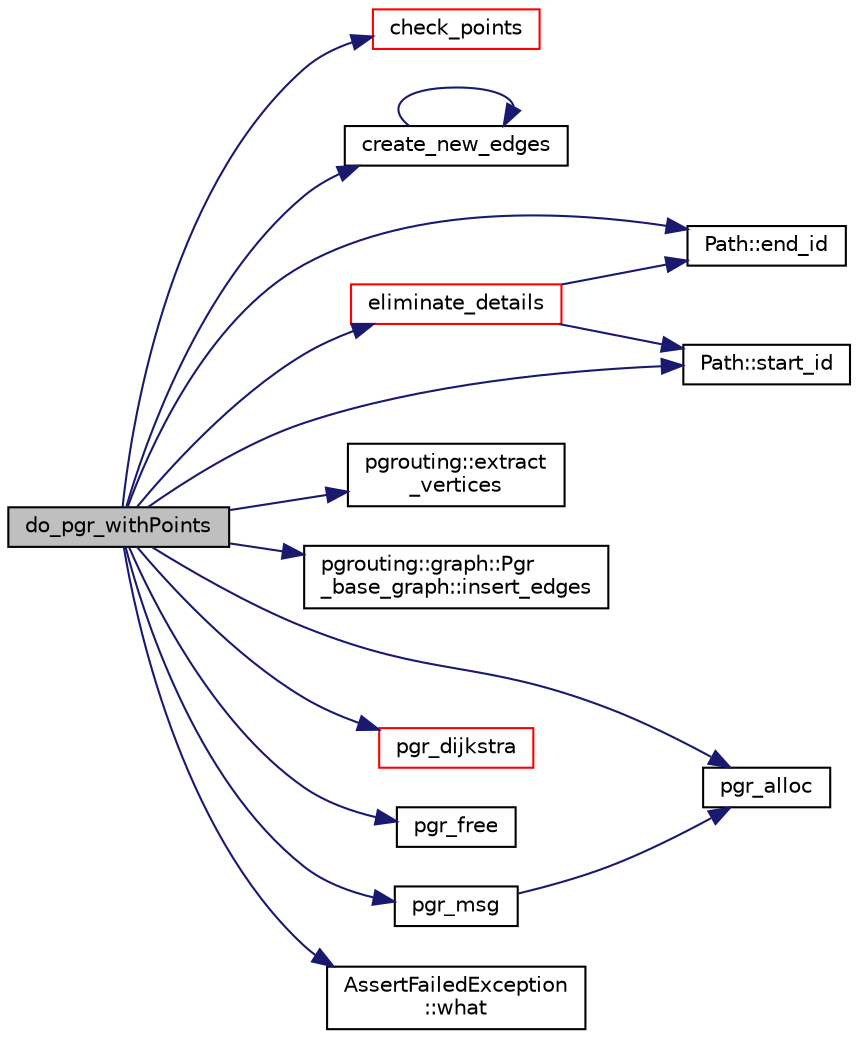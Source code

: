 digraph "do_pgr_withPoints"
{
  edge [fontname="Helvetica",fontsize="10",labelfontname="Helvetica",labelfontsize="10"];
  node [fontname="Helvetica",fontsize="10",shape=record];
  rankdir="LR";
  Node1 [label="do_pgr_withPoints",height=0.2,width=0.4,color="black", fillcolor="grey75", style="filled" fontcolor="black"];
  Node1 -> Node2 [color="midnightblue",fontsize="10",style="solid",fontname="Helvetica"];
  Node2 [label="check_points",height=0.2,width=0.4,color="red", fillcolor="white", style="filled",URL="$pgr__withPoints_8cpp.html#aafd53873fa63967f96fc3bfcd6481d6c"];
  Node1 -> Node3 [color="midnightblue",fontsize="10",style="solid",fontname="Helvetica"];
  Node3 [label="create_new_edges",height=0.2,width=0.4,color="black", fillcolor="white", style="filled",URL="$pgr__withPoints_8cpp.html#a1bbabefee9e49fba0af4190ec65d1529"];
  Node3 -> Node3 [color="midnightblue",fontsize="10",style="solid",fontname="Helvetica"];
  Node1 -> Node4 [color="midnightblue",fontsize="10",style="solid",fontname="Helvetica"];
  Node4 [label="eliminate_details",height=0.2,width=0.4,color="red", fillcolor="white", style="filled",URL="$pgr__withPoints_8cpp.html#a0ed4ba674c8ad93b59ff6a23c43a744f"];
  Node4 -> Node5 [color="midnightblue",fontsize="10",style="solid",fontname="Helvetica"];
  Node5 [label="Path::end_id",height=0.2,width=0.4,color="black", fillcolor="white", style="filled",URL="$classPath.html#af813241de9d44cf689932d9166147cf0"];
  Node4 -> Node6 [color="midnightblue",fontsize="10",style="solid",fontname="Helvetica"];
  Node6 [label="Path::start_id",height=0.2,width=0.4,color="black", fillcolor="white", style="filled",URL="$classPath.html#ac7035439d26c9e76a20ca1a06541923e"];
  Node1 -> Node5 [color="midnightblue",fontsize="10",style="solid",fontname="Helvetica"];
  Node1 -> Node7 [color="midnightblue",fontsize="10",style="solid",fontname="Helvetica"];
  Node7 [label="pgrouting::extract\l_vertices",height=0.2,width=0.4,color="black", fillcolor="white", style="filled",URL="$namespacepgrouting.html#a7f6c592f35e628f82429127580ed29fb"];
  Node1 -> Node8 [color="midnightblue",fontsize="10",style="solid",fontname="Helvetica"];
  Node8 [label="pgrouting::graph::Pgr\l_base_graph::insert_edges",height=0.2,width=0.4,color="black", fillcolor="white", style="filled",URL="$classpgrouting_1_1graph_1_1Pgr__base__graph.html#a620afb6a1b4be1a20a90fe6e58063ad7",tooltip="Inserts count edges of type T into the graph. "];
  Node1 -> Node9 [color="midnightblue",fontsize="10",style="solid",fontname="Helvetica"];
  Node9 [label="pgr_alloc",height=0.2,width=0.4,color="black", fillcolor="white", style="filled",URL="$pgr__alloc_8hpp.html#ac9d34b4a4d403ed9f24050b973087a9c",tooltip="allocates memory "];
  Node1 -> Node10 [color="midnightblue",fontsize="10",style="solid",fontname="Helvetica"];
  Node10 [label="pgr_dijkstra",height=0.2,width=0.4,color="red", fillcolor="white", style="filled",URL="$withPoints__driver_8cpp.html#afeb05fe552d2db0ce4bcfd0501a38efa"];
  Node1 -> Node11 [color="midnightblue",fontsize="10",style="solid",fontname="Helvetica"];
  Node11 [label="pgr_free",height=0.2,width=0.4,color="black", fillcolor="white", style="filled",URL="$pgr__alloc_8hpp.html#aae87e343d8516ca2c6a60dcfbbf7fde6"];
  Node1 -> Node12 [color="midnightblue",fontsize="10",style="solid",fontname="Helvetica"];
  Node12 [label="pgr_msg",height=0.2,width=0.4,color="black", fillcolor="white", style="filled",URL="$pgr__alloc_8cpp.html#a03fe028457780ee3a4d223cd7fe9d53e"];
  Node12 -> Node9 [color="midnightblue",fontsize="10",style="solid",fontname="Helvetica"];
  Node1 -> Node6 [color="midnightblue",fontsize="10",style="solid",fontname="Helvetica"];
  Node1 -> Node13 [color="midnightblue",fontsize="10",style="solid",fontname="Helvetica"];
  Node13 [label="AssertFailedException\l::what",height=0.2,width=0.4,color="black", fillcolor="white", style="filled",URL="$classAssertFailedException.html#aafd3ed0f0334f5a66586307c6db69fd2"];
}
